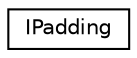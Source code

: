digraph "Graphical Class Hierarchy"
{
 // LATEX_PDF_SIZE
  edge [fontname="Helvetica",fontsize="10",labelfontname="Helvetica",labelfontsize="10"];
  node [fontname="Helvetica",fontsize="10",shape=record];
  rankdir="LR";
  Node0 [label="IPadding",height=0.2,width=0.4,color="black", fillcolor="white", style="filled",URL="$class_i_padding.html",tooltip="The block-cipher padding mode interface class."];
}
